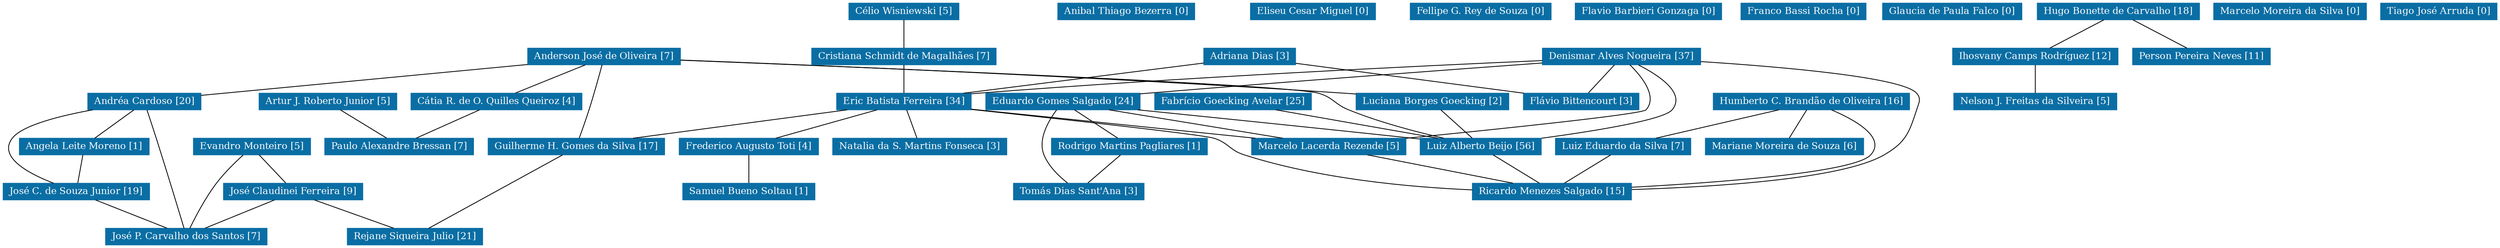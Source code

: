 strict graph grafo1 {
	graph [bb="0,0,3191.7,306",
		id=grafo1,
		overlap=False
	];
	node [fontsize=12,
		label="\N",
		shape=rectangle,
		style=filled
	];
	0	 [URL="membro-9808310940421979.html",
		color="#0A6EA4",
		fontcolor="#FFFFFF",
		height=0.29167,
		label="Adriana Dias [3]",
		pos="1525.7,238.5",
		width=1.3333];
	12	 [URL="membro-9965398009651936.html",
		color="#0A6EA4",
		fontcolor="#FFFFFF",
		height=0.29167,
		label="Eric Batista Ferreira [34]",
		pos="1671.7,181.5",
		width=1.8889];
	0 -- 12	 [pos="1552.8,227.91 1579.1,217.67 1618.6,202.25 1644.7,192.03"];
	17	 [URL="membro-6581499944728910.html",
		color="#0A6EA4",
		fontcolor="#FFFFFF",
		height=0.29167,
		label="Flávio Bittencourt [3]",
		pos="1525.7,181.5",
		width=1.6528];
	0 -- 17	 [pos="1525.7,227.78 1525.7,217.59 1525.7,202.35 1525.7,192.17"];
	21	 [URL="membro-5817829882396943.html",
		color="#0A6EA4",
		fontcolor="#FFFFFF",
		height=0.29167,
		label="Guilherme H. Gomes da Silva [17]",
		pos="1183.7,124.5",
		width=2.5417];
	12 -- 21	 [pos="1603.7,172.25 1600.3,171.82 1597,171.4 1593.7,171 1484.4,157.45 1358.5,143.4 1275.4,134.34"];
	31	 [URL="membro-6453091384982419.html",
		color="#0A6EA4",
		fontcolor="#FFFFFF",
		height=0.29167,
		label="Marcelo Lacerda Rezende [5]",
		pos="1371.7,124.5",
		width=2.1806];
	12 -- 31	 [pos="1616.3,170.98 1562.4,160.73 1480.9,145.25 1427,135.01"];
	39	 [URL="membro-8918198224706238.html",
		color="#0A6EA4",
		fontcolor="#FFFFFF",
		height=0.29167,
		label="Ricardo Menezes Salgado [15]",
		pos="996.72,67.5",
		width=2.2639];
	12 -- 39	 [pos="1641,170.89 1591,153.8 1494.1,121.31 1458.7,114 1327.3,86.861 1171.4,75.354 1078.4,70.625"];
	19	 [URL="membro-5154949759339458.html",
		color="#0A6EA4",
		fontcolor="#FFFFFF",
		height=0.29167,
		label="Frederico Augusto Toti [4]",
		pos="1792.7,124.5",
		width=1.9861];
	12 -- 19	 [pos="1694.2,170.91 1715.9,160.67 1748.7,145.25 1770.4,135.03"];
	34	 [URL="membro-3374954104030940.html",
		color="#0A6EA4",
		fontcolor="#FFFFFF",
		height=0.29167,
		label="Natalia da S. Martins Fonseca [3]",
		pos="1970.7,124.5",
		width=2.4444];
	12 -- 34	 [pos="1726.9,170.98 1780.6,160.73 1861.9,145.25 1915.6,135.01"];
	38	 [URL="membro-1798884495942862.html",
		color="#0A6EA4",
		fontcolor="#FFFFFF",
		height=0.29167,
		label="Rejane Siqueira Julio [21]",
		pos="372.72,10.5",
		width=1.9306];
	21 -- 38	 [pos="1172.9,113.93 1156.1,98.244 1122,69.329 1086.7,57 1027,36.108 610.05,19.016 442.34,12.91"];
	31 -- 39	 [pos="1302.5,113.98 1235.1,103.73 1133.2,88.249 1065.8,78.008"];
	41	 [URL="membro-4318353199461089.html",
		color="#0A6EA4",
		fontcolor="#FFFFFF",
		height=0.29167,
		label="Samuel Bueno Soltau [1]",
		pos="1792.7,67.5",
		width=1.9028];
	19 -- 41	 [pos="1792.7,113.78 1792.7,103.59 1792.7,88.348 1792.7,78.173"];
	1	 [URL="membro-1349156075777095.html",
		color="#0A6EA4",
		fontcolor="#FFFFFF",
		height=0.29167,
		label="Anderson José de Oliveira [7]",
		pos="753.72,238.5",
		width=2.1944];
	1 -- 21	 [pos="832.73,235.36 926.84,230.48 1077.5,218.67 1126.7,192 1151.1,178.77 1169.5,150.5 1178.2,135.08"];
	2	 [URL="membro-6016565950437007.html",
		color="#0A6EA4",
		fontcolor="#FFFFFF",
		height=0.29167,
		label="Andréa Cardoso [20]",
		pos="87.719,181.5",
		width=1.625];
	1 -- 2	 [pos="674.49,234.11 560.15,227.38 342.3,213.02 157.72,192 154.06,191.58 150.29,191.12 146.5,190.63"];
	6	 [URL="membro-0061488493893247.html",
		color="#0A6EA4",
		fontcolor="#FFFFFF",
		height=0.29167,
		label="Cátia R. de O. Quilles Queiroz [4]",
		pos="417.72,181.5",
		width=2.4861];
	1 -- 6	 [pos="691.7,227.98 631.3,217.73 540.03,202.25 479.66,192.01"];
	28	 [URL="membro-4139948635593421.html",
		color="#0A6EA4",
		fontcolor="#FFFFFF",
		height=0.29167,
		label="Luciana Borges Goecking [2]",
		pos="1038.7,181.5",
		width=2.1944];
	1 -- 28	 [pos="806.32,227.98 857.47,217.75 934.73,202.3 985.94,192.06"];
	29	 [URL="membro-8194104388434526.html",
		color="#0A6EA4",
		fontcolor="#FFFFFF",
		height=0.29167,
		label="Luiz Alberto Beijo [56]",
		pos="971.72,124.5",
		width=1.7778];
	1 -- 29	 [pos="753.57,227.69 753.99,212.76 757.06,185.98 772.72,171 782.99,161.18 858.38,145.43 913.34,135.03"];
	3	 [URL="membro-5106302431642025.html",
		color="#0A6EA4",
		fontcolor="#FFFFFF",
		height=0.29167,
		label="Angela Leite Moreno [1]",
		pos="81.719,124.5",
		width=1.875];
	2 -- 3	 [pos="86.59,170.78 85.518,160.59 83.913,145.35 82.842,135.17"];
	25	 [URL="membro-1690570104837528.html",
		color="#0A6EA4",
		fontcolor="#FFFFFF",
		height=0.29167,
		label="José C. de Souza Junior [19]",
		pos="125.72,67.5",
		width=2.1111];
	2 -- 25	 [pos="115.38,170.94 130.84,163.45 148.75,151.72 157.72,135 168.26,115.34 150.19,91.629 137.2,78.183"];
	27	 [URL="membro-9393213180145144.html",
		color="#0A6EA4",
		fontcolor="#FFFFFF",
		height=0.29167,
		label="José P. Carvalho dos Santos [7]",
		pos="185.72,10.5",
		width=2.3056];
	2 -- 27	 [pos="51.677,170.91 34.235,163.76 14.907,152.39 4.7189,135 0,126.95 2.1247,122.97 4.7189,114 13.047,85.218 17.028,75.345 40.719,57 63.92,\
39.034 94.262,27.906 121.19,21.063"];
	36	 [URL="membro-0231239253253477.html",
		color="#0A6EA4",
		fontcolor="#FFFFFF",
		height=0.29167,
		label="Paulo Alexandre Bressan [7]",
		pos="420.72,124.5",
		width=2.125];
	6 -- 36	 [pos="418.28,170.78 418.82,160.59 419.62,145.35 420.16,135.17"];
	28 -- 29	 [pos="1026.1,170.78 1014.1,160.59 996.22,145.35 984.26,135.17"];
	29 -- 39	 [pos="976.42,113.78 980.89,103.59 987.57,88.348 992.04,78.173"];
	3 -- 25	 [pos="89.995,113.78 97.862,103.59 109.62,88.348 117.48,78.173"];
	25 -- 27	 [pos="137,56.779 147.73,46.588 163.77,31.348 174.48,21.173"];
	4	 [URL="membro-8478305453281130.html",
		color="#0A6EA4",
		fontcolor="#FFFFFF",
		height=0.29167,
		label="Anibal Thiago Bezerra [0]",
		pos="1832.7,295.5",
		width=1.9861];
	5	 [URL="membro-6122155083160820.html",
		color="#0A6EA4",
		fontcolor="#FFFFFF",
		height=0.29167,
		label="Artur J. Roberto Junior [5]",
		pos="238.72,181.5",
		width=1.9861];
	5 -- 36	 [pos="272.52,170.91 305.21,160.67 354.46,145.25 387.09,135.03"];
	7	 [URL="membro-4055079165002493.html",
		color="#0A6EA4",
		fontcolor="#FFFFFF",
		height=0.29167,
		label="Célio Wisniewski [5]",
		pos="1684.7,295.5",
		width=1.6111];
	8	 [URL="membro-1140012060761818.html",
		color="#0A6EA4",
		fontcolor="#FFFFFF",
		height=0.29167,
		label="Cristiana Schmidt de Magalhães [7]",
		pos="1684.7,238.5",
		width=2.5833];
	7 -- 8	 [pos="1684.7,284.78 1684.7,274.59 1684.7,259.35 1684.7,249.17"];
	8 -- 12	 [pos="1682.3,227.78 1679.9,217.59 1676.5,202.35 1674.1,192.17"];
	9	 [URL="membro-3858924778362309.html",
		color="#0A6EA4",
		fontcolor="#FFFFFF",
		height=0.29167,
		label="Denismar Alves Nogueira [37]",
		pos="1314.7,238.5",
		width=2.2361];
	9 -- 12	 [pos="1380.6,227.98 1444.8,217.73 1541.8,202.25 1605.9,192.01"];
	9 -- 17	 [pos="1353.9,227.91 1391.8,217.67 1448.9,202.25 1486.7,192.03"];
	9 -- 31	 [pos="1302.3,227.68 1288.3,214.1 1268.9,190.25 1280.7,171 1291.5,153.29 1311.5,142.06 1329.9,135.08"];
	9 -- 39	 [pos="1292.7,227.91 1264.4,214.36 1213.7,190.32 1169.7,171 1131.4,154.17 1118.8,156.11 1082.7,135 1053.9,118.14 1024,92.561 1008.2,78.217"];
	9 -- 29	 [pos="1286.8,227.97 1250.3,214.27 1184,189.87 1126.7,171 1086.7,157.82 1040.3,144.12 1008.8,135.04"];
	10	 [URL="membro-2363460036599181.html",
		color="#0A6EA4",
		fontcolor="#FFFFFF",
		height=0.29167,
		label="Eduardo Gomes Salgado [24]",
		pos="1368.7,181.5",
		width=2.1944];
	9 -- 10	 [pos="1324.9,227.78 1334.5,217.59 1349,202.35 1358.6,192.17"];
	10 -- 31	 [pos="1369.3,170.78 1369.8,160.59 1370.6,145.35 1371.1,135.17"];
	10 -- 29	 [pos="1295.4,170.98 1221,160.3 1107,143.93 1036,133.73"];
	40	 [URL="membro-1194178136211401.html",
		color="#0A6EA4",
		fontcolor="#FFFFFF",
		height=0.29167,
		label="Rodrigo Martins Pagliares [1]",
		pos="1623.7,124.5",
		width=2.1944];
	10 -- 40	 [pos="1415.8,170.98 1461.5,160.75 1530.7,145.3 1576.5,135.06"];
	43	 [URL="membro-1722873559734250.html",
		color="#0A6EA4",
		fontcolor="#FFFFFF",
		height=0.29167,
		label="Tomás Dias Sant'Ana [3]",
		pos="1550.7,67.5",
		width=1.875];
	10 -- 43	 [pos="1391.4,170.98 1410,162.11 1436.6,148.71 1458.7,135 1488.2,116.73 1520.3,91.898 1537.8,78.011"];
	40 -- 43	 [pos="1610,113.78 1596.9,103.59 1577.4,88.348 1564.4,78.173"];
	11	 [URL="membro-6883421018811339.html",
		color="#0A6EA4",
		fontcolor="#FFFFFF",
		height=0.29167,
		label="Eliseu Cesar Miguel [0]",
		pos="1986.7,295.5",
		width=1.7917];
	13	 [URL="membro-3089568911577519.html",
		color="#0A6EA4",
		fontcolor="#FFFFFF",
		height=0.29167,
		label="Evandro Monteiro [5]",
		pos="265.72,124.5",
		width=1.6667];
	13 -- 27	 [pos="258.34,113.98 243.17,92.372 208.66,43.193 193.32,21.328"];
	26	 [URL="membro-6808752952332925.html",
		color="#0A6EA4",
		fontcolor="#FFFFFF",
		height=0.29167,
		label="José Claudinei Ferreira [9]",
		pos="329.72,67.5",
		width=1.9861];
	13 -- 26	 [pos="277.76,113.78 289.2,103.59 306.31,88.348 317.73,78.173"];
	26 -- 38	 [pos="337.81,56.779 345.49,46.588 356.99,31.348 364.67,21.173"];
	26 -- 27	 [pos="302.97,56.912 277.11,46.674 238.14,31.25 212.32,21.031"];
	14	 [URL="membro-6886514520601172.html",
		color="#0A6EA4",
		fontcolor="#FFFFFF",
		height=0.29167,
		label="Fabrício Goecking Avelar [25]",
		pos="861.72,181.5",
		width=2.2222];
	14 -- 29	 [pos="882.15,170.91 901.91,160.67 931.67,145.25 951.4,135.03"];
	15	 [URL="membro-8889388173781632.html",
		color="#0A6EA4",
		fontcolor="#FFFFFF",
		height=0.29167,
		label="Fellipe G. Rey de Souza [0]",
		pos="2143.7,295.5",
		width=2.0694];
	16	 [URL="membro-1310310705488241.html",
		color="#0A6EA4",
		fontcolor="#FFFFFF",
		height=0.29167,
		label="Flavio Barbieri Gonzaga [0]",
		pos="2311.7,295.5",
		width=2.0972];
	18	 [URL="membro-0165435409542220.html",
		color="#0A6EA4",
		fontcolor="#FFFFFF",
		height=0.29167,
		label="Franco Bassi Rocha [0]",
		pos="2469.7,295.5",
		width=1.7778];
	20	 [URL="membro-4404511957654050.html",
		color="#0A6EA4",
		fontcolor="#FFFFFF",
		height=0.29167,
		label="Glaucia de Paula Falco [0]",
		pos="2622.7,295.5",
		width=1.9722];
	22	 [URL="membro-1642083834158700.html",
		color="#0A6EA4",
		fontcolor="#FFFFFF",
		height=0.29167,
		label="Hugo Bonette de Carvalho [18]",
		pos="2795.7,295.5",
		width=2.3194];
	24	 [URL="membro-3732563704810366.html",
		color="#0A6EA4",
		fontcolor="#FFFFFF",
		height=0.29167,
		label="Ihosvany Camps Rodríguez [12]",
		pos="2708.7,238.5",
		width=2.3611];
	22 -- 24	 [pos="2779.3,284.78 2763.8,274.59 2740.5,259.35 2725,249.17"];
	37	 [URL="membro-2380268778692743.html",
		color="#0A6EA4",
		fontcolor="#FFFFFF",
		height=0.29167,
		label="Person Pereira Neves [11]",
		pos="2881.7,238.5",
		width=1.9306];
	22 -- 37	 [pos="2811.9,284.78 2827.3,274.59 2850.3,259.35 2865.6,249.17"];
	35	 [URL="membro-6853382226977684.html",
		color="#0A6EA4",
		fontcolor="#FFFFFF",
		height=0.29167,
		label="Nelson J. Freitas da Silveira [5]",
		pos="2708.7,181.5",
		width=2.2778];
	24 -- 35	 [pos="2708.7,227.78 2708.7,217.59 2708.7,202.35 2708.7,192.17"];
	23	 [URL="membro-3832045632369639.html",
		color="#0A6EA4",
		fontcolor="#FFFFFF",
		height=0.29167,
		label="Humberto C. Brandão de Oliveira [16]",
		pos="625.72,181.5",
		width=2.7778];
	23 -- 39	 [pos="603.43,170.86 578.66,157.66 544.4,134.39 562.72,114 585.79,88.318 795.97,75.636 915.16,70.46"];
	30	 [URL="membro-5459510407019521.html",
		color="#0A6EA4",
		fontcolor="#FFFFFF",
		height=0.29167,
		label="Luiz Eduardo da Silva [7]",
		pos="819.72,124.5",
		width=1.9444];
	23 -- 30	 [pos="661.75,170.91 696.6,160.67 749.1,145.25 783.88,135.03"];
	33	 [URL="membro-9682825029495702.html",
		color="#0A6EA4",
		fontcolor="#FFFFFF",
		height=0.29167,
		label="Mariane Moreira de Souza [6]",
		pos="651.72,124.5",
		width=2.2222];
	23 -- 33	 [pos="630.61,170.78 635.26,160.59 642.21,145.35 646.85,135.17"];
	30 -- 39	 [pos="852.6,113.91 884.39,103.67 932.28,88.25 964.02,78.031"];
	32	 [URL="membro-6715092420026095.html",
		color="#0A6EA4",
		fontcolor="#FFFFFF",
		height=0.29167,
		label="Marcelo Moreira da Silva [0]",
		pos="2974.7,295.5",
		width=2.1389];
	42	 [URL="membro-2604391010090933.html",
		color="#0A6EA4",
		fontcolor="#FFFFFF",
		height=0.29167,
		label="Tiago José Arruda [0]",
		pos="3130.7,295.5",
		width=1.6944];
}
